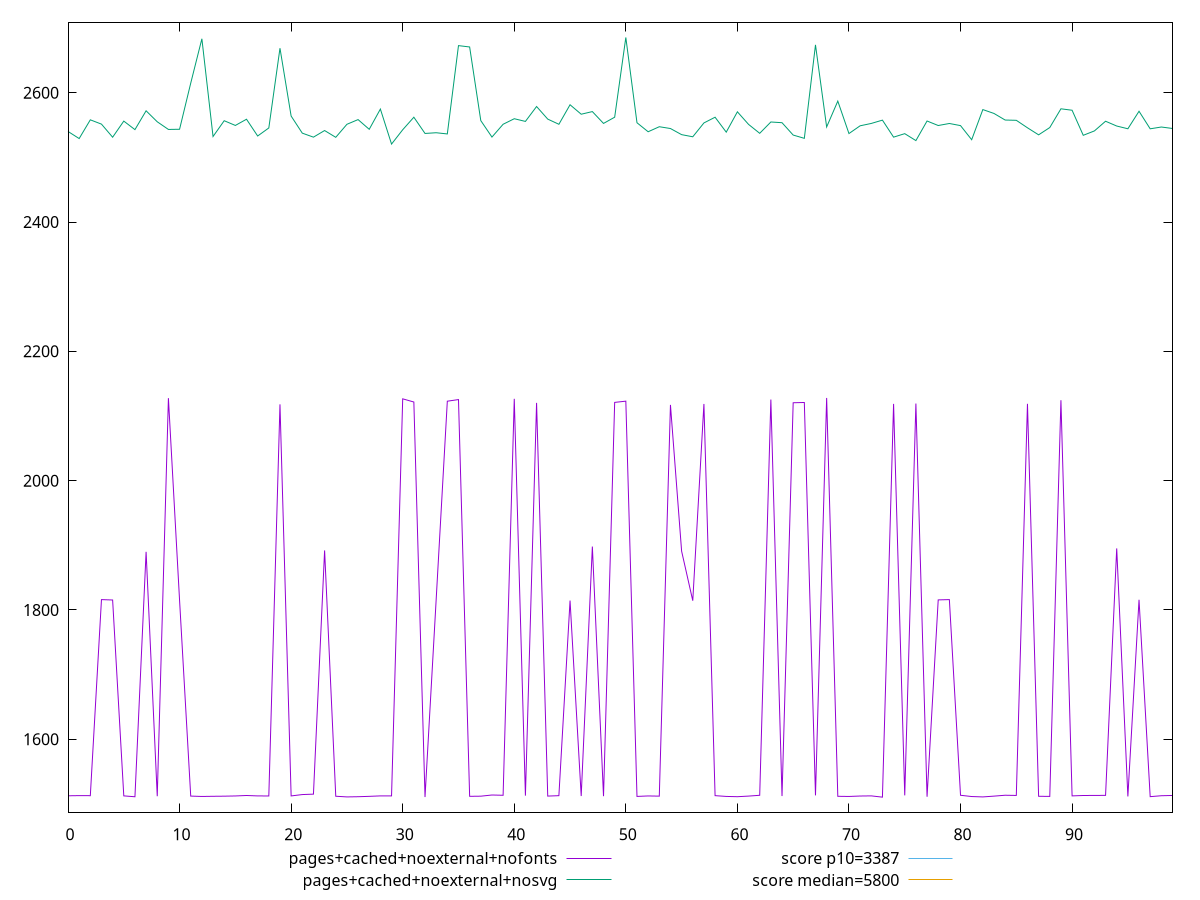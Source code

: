 reset

$pagesCachedNoexternalNofonts <<EOF
0 1512.5450999999998
1 1512.7898
2 1512.7122999999997
3 1815.9706999999999
4 1815.3698
5 1512.3962
6 1511.0292
7 1889.9069499999996
8 1511.8717000000001
9 2127.5266000000006
10 1814.8539
11 1512.0697
12 1511.4937
13 1511.7517
14 1511.9356
15 1512.2756999999997
16 1512.9938000000002
17 1512.3415
18 1512.2648
19 2118.01035
20 1512.3009
21 1514.4204000000002
22 1515.0818
23 1891.9956499999998
24 1511.8365
25 1510.7986
26 1511.0933
27 1511.6677
28 1512.3692
29 1512.3165000000004
30 2126.52275
31 2121.58605
32 1510.5582
33 1816.0124
34 2122.8513
35 2125.3681500000002
36 1511.7137000000002
37 1511.9260000000002
38 1513.7508
39 1513.3195999999998
40 2126.5461
41 1512.7401000000002
42 2120.2714
43 1512.0814
44 1512.7191
45 1814.4798
46 1512.1834
47 1898.0655000000002
48 1511.9084999999998
49 2121.0107
50 2122.9211999999998
51 1511.5583
52 1512.2967999999998
53 1511.9845
54 2117.1429000000007
55 1890.9090999999996
56 1814.272
57 2118.63865
58 1512.7432
59 1511.5524
60 1511.1264
61 1512.0600999999997
62 1513.3143
63 2125.46445
64 1512.0946
65 2120.4595999999997
66 2120.87775
67 1513.1734999999999
68 2127.8655
69 1511.7476000000004
70 1511.5095999999999
71 1512.1618999999996
72 1512.3959
73 1510.4286000000002
74 2118.7026499999997
75 1513.1163
76 2119.2700999999997
77 1511.0492999999997
78 1815.5373
79 1815.9814999999999
80 1513.3328000000001
81 1511.3780000000002
82 1510.7871
83 1512.0085
84 1513.3778000000002
85 1513.0617
86 2118.78495
87 1511.7861999999998
88 1511.5686
89 2124.34705
90 1512.3790999999999
91 1512.9732999999999
92 1513.0808000000002
93 1513.1664
94 1895.1799500000002
95 1511.5045999999995
96 1815.7525000000003
97 1511.1965
98 1512.6099999999997
99 1513.0369999999998
EOF

$pagesCachedNoexternalNosvg <<EOF
0 2540.1062036921167
1 2529.09306013871
2 2558.0592057904914
3 2551.4280248584078
4 2531.1808691137626
5 2556.0934879015826
6 2542.9163122479467
7 2572.035819249257
8 2555.0382462946586
9 2543.193409194623
10 2543.483800749114
11 2614.7400625263303
12 2683.423555140221
13 2532.236038652721
14 2556.6905198086492
15 2549.3789325198186
16 2558.9836513838677
17 2533.044108108593
18 2545.4964357638028
19 2668.8552981088114
20 2563.9162369766545
21 2537.467604044965
22 2531.2734944524514
23 2541.4999673679463
24 2531.019612587784
25 2551.144101771498
26 2558.4306909901466
27 2543.399482312019
28 2574.7173366300276
29 2520.577060921106
30 2542.696634034677
31 2562.114527412644
32 2536.999220279408
33 2538.094518834302
34 2536.235401476726
35 2672.847582471349
36 2670.7675055078553
37 2556.865750183787
38 2531.4029512192747
39 2551.1903923692003
40 2559.772410563682
41 2555.6121179990587
42 2578.65499368508
43 2559.189448047039
44 2551.1705790732794
45 2581.374258424579
46 2566.7489493556695
47 2570.79678968345
48 2552.5070349147586
49 2562.138151159982
50 2685.4222802932204
51 2553.551061487509
52 2539.6124942234655
53 2547.4043452961305
54 2544.6082575270775
55 2535.1409762626135
56 2531.842844105043
57 2553.2612950140415
58 2562.097489028828
59 2539.0130028355084
60 2570.4687049288473
61 2551.0304310440297
62 2537.2034857123017
63 2554.722165461982
64 2553.6204113486547
65 2534.5006236311956
66 2529.4465150975993
67 2673.9749826140164
68 2547.0160289140626
69 2587.001728211144
70 2536.836895360676
71 2548.819195910892
72 2552.4776289748706
73 2557.585713344148
74 2531.288137223659
75 2536.6661051236924
76 2525.9426130077336
77 2556.2401192322686
78 2549.2706543195495
79 2552.4052355674203
80 2549.117431746272
81 2527.308623229954
82 2573.918855627079
83 2567.92059596763
84 2557.7368943779215
85 2557.3216064636563
86 2545.7486442903137
87 2534.8504194933785
88 2546.128291343908
89 2575.11317316203
90 2572.895901277645
91 2534.121571637963
92 2540.8956612006855
93 2555.888127351758
94 2548.4824539654796
95 2544.2399891097293
96 2571.32439116898
97 2544.183287574793
98 2546.952398100486
99 2544.6896401460494
EOF

set key outside below
set xrange [0:99]
set yrange [1486.9287263941358:2708.9221538990846]
set terminal svg size 640, 500 enhanced background rgb 'white'
set output "report_00007_2020-12-11T15:55:29.892Z/speed-index/comparison/line/6_vs_7.svg"

plot $pagesCachedNoexternalNofonts title "pages+cached+noexternal+nofonts" with line, \
     $pagesCachedNoexternalNosvg title "pages+cached+noexternal+nosvg" with line, \
     3387 title "score p10=3387", \
     5800 title "score median=5800"

reset
